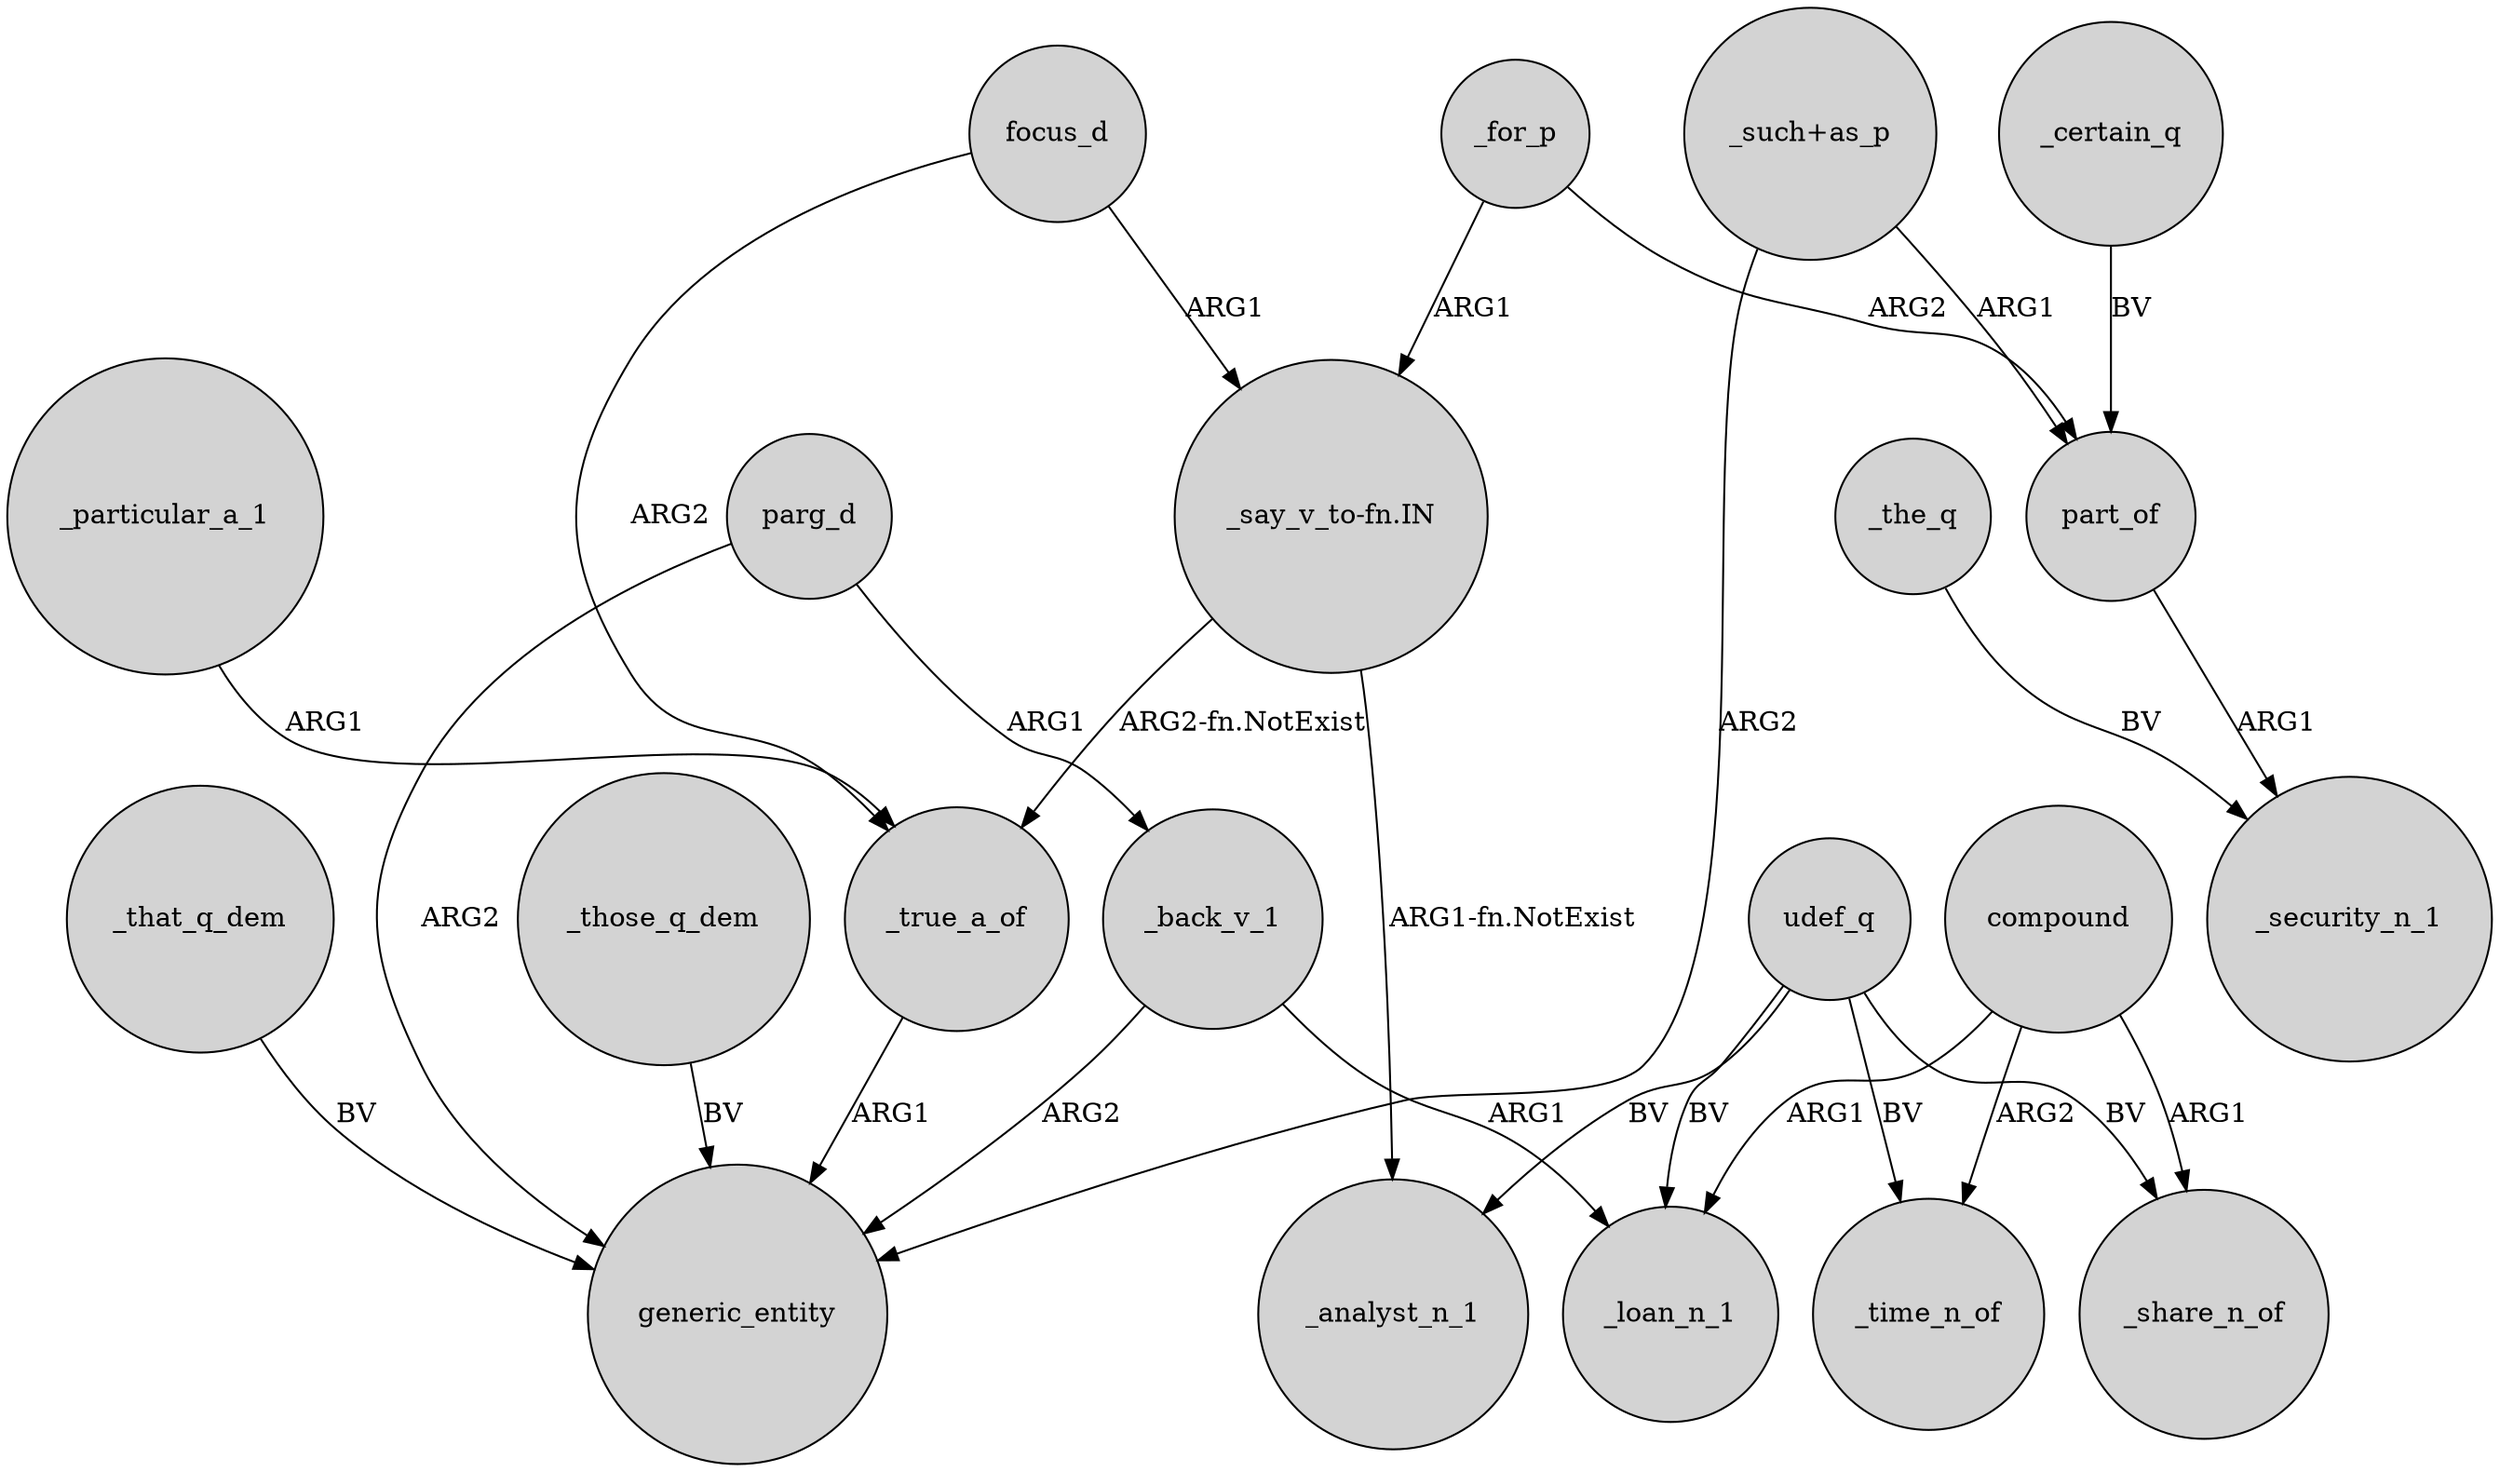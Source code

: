 digraph {
	node [shape=circle style=filled]
	"_such+as_p" -> generic_entity [label=ARG2]
	_certain_q -> part_of [label=BV]
	_particular_a_1 -> _true_a_of [label=ARG1]
	"_say_v_to-fn.IN" -> _analyst_n_1 [label="ARG1-fn.NotExist"]
	_for_p -> "_say_v_to-fn.IN" [label=ARG1]
	_that_q_dem -> generic_entity [label=BV]
	parg_d -> generic_entity [label=ARG2]
	focus_d -> "_say_v_to-fn.IN" [label=ARG1]
	focus_d -> _true_a_of [label=ARG2]
	"_such+as_p" -> part_of [label=ARG1]
	part_of -> _security_n_1 [label=ARG1]
	_the_q -> _security_n_1 [label=BV]
	_for_p -> part_of [label=ARG2]
	udef_q -> _time_n_of [label=BV]
	compound -> _share_n_of [label=ARG1]
	compound -> _time_n_of [label=ARG2]
	_true_a_of -> generic_entity [label=ARG1]
	compound -> _loan_n_1 [label=ARG1]
	parg_d -> _back_v_1 [label=ARG1]
	udef_q -> _share_n_of [label=BV]
	_back_v_1 -> generic_entity [label=ARG2]
	_back_v_1 -> _loan_n_1 [label=ARG1]
	udef_q -> _analyst_n_1 [label=BV]
	_those_q_dem -> generic_entity [label=BV]
	udef_q -> _loan_n_1 [label=BV]
	"_say_v_to-fn.IN" -> _true_a_of [label="ARG2-fn.NotExist"]
}
